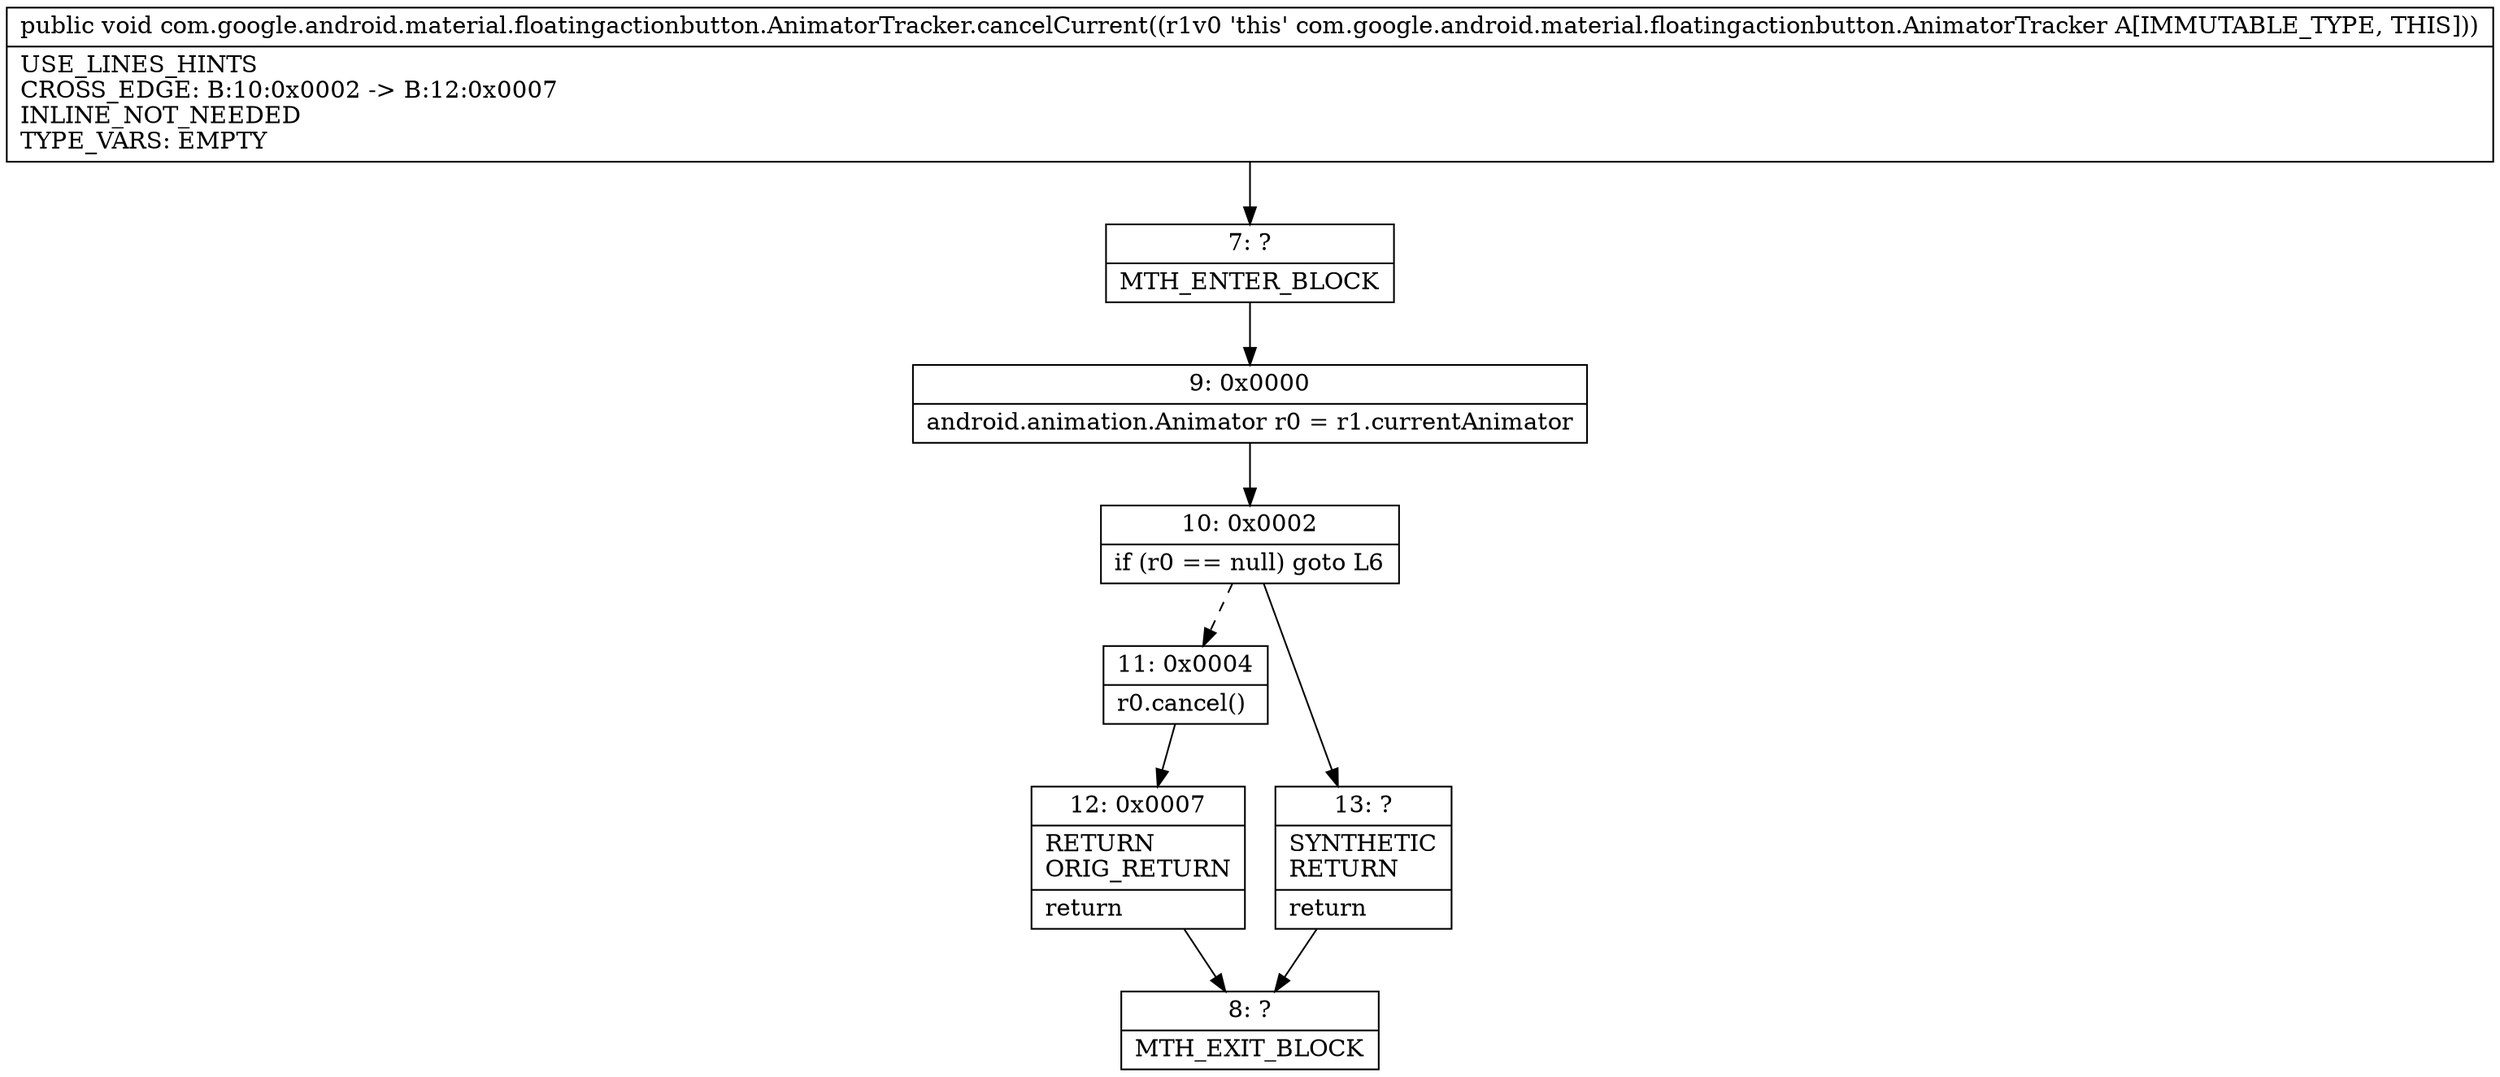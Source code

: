 digraph "CFG forcom.google.android.material.floatingactionbutton.AnimatorTracker.cancelCurrent()V" {
Node_7 [shape=record,label="{7\:\ ?|MTH_ENTER_BLOCK\l}"];
Node_9 [shape=record,label="{9\:\ 0x0000|android.animation.Animator r0 = r1.currentAnimator\l}"];
Node_10 [shape=record,label="{10\:\ 0x0002|if (r0 == null) goto L6\l}"];
Node_11 [shape=record,label="{11\:\ 0x0004|r0.cancel()\l}"];
Node_12 [shape=record,label="{12\:\ 0x0007|RETURN\lORIG_RETURN\l|return\l}"];
Node_8 [shape=record,label="{8\:\ ?|MTH_EXIT_BLOCK\l}"];
Node_13 [shape=record,label="{13\:\ ?|SYNTHETIC\lRETURN\l|return\l}"];
MethodNode[shape=record,label="{public void com.google.android.material.floatingactionbutton.AnimatorTracker.cancelCurrent((r1v0 'this' com.google.android.material.floatingactionbutton.AnimatorTracker A[IMMUTABLE_TYPE, THIS]))  | USE_LINES_HINTS\lCROSS_EDGE: B:10:0x0002 \-\> B:12:0x0007\lINLINE_NOT_NEEDED\lTYPE_VARS: EMPTY\l}"];
MethodNode -> Node_7;Node_7 -> Node_9;
Node_9 -> Node_10;
Node_10 -> Node_11[style=dashed];
Node_10 -> Node_13;
Node_11 -> Node_12;
Node_12 -> Node_8;
Node_13 -> Node_8;
}

